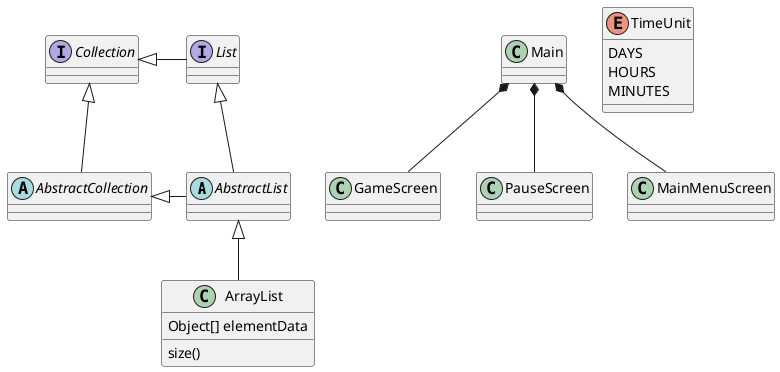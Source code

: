 @startuml
'https://plantuml.com/class-diagram

abstract class AbstractList
abstract AbstractCollection
interface List
interface Collection

class Main
class GameScreen
class PauseScreen
class MainMenuScreen

Main *-- GameScreen
Main *-- PauseScreen
Main *-- MainMenuScreen

List <|-- AbstractList
Collection <|-- AbstractCollection

Collection <|- List
AbstractCollection <|- AbstractList
AbstractList <|-- ArrayList

class ArrayList {
Object[] elementData
size()
}

enum TimeUnit {
DAYS
HOURS
MINUTES
}

@enduml
